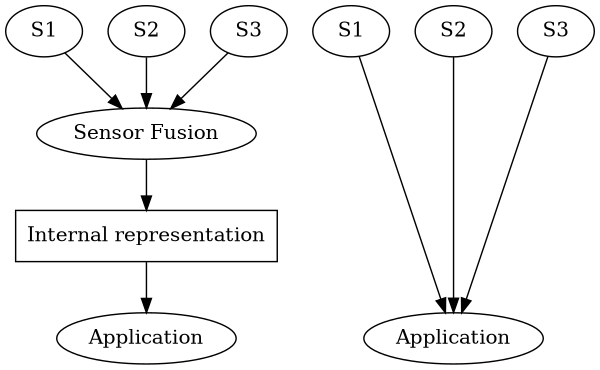 digraph G {
  size="4,4"
  subgraph fusion {
    rankdir = BT
    label = "Sensor fusion"
    Fusion [label="Sensor Fusion"]
    Repre [label="Internal representation", shape = box]
    Application [label="Application"]
    {S1; S2; S3} -> Fusion -> Repre -> Application
  }

  subgraph integration {
    rankdir = BT
    Application2 [label="Application"]


    subgraph environment2 {
      T1 [label = "S1"]
      T2 [label = "S2"]
      T3 [label = "S3"]
    }

    {T1; T2; T3} -> Application2
  }

  { rank = same; Application2; Application }
  { rank = same; S1; S2; S3; T1; T2; T3 }
}